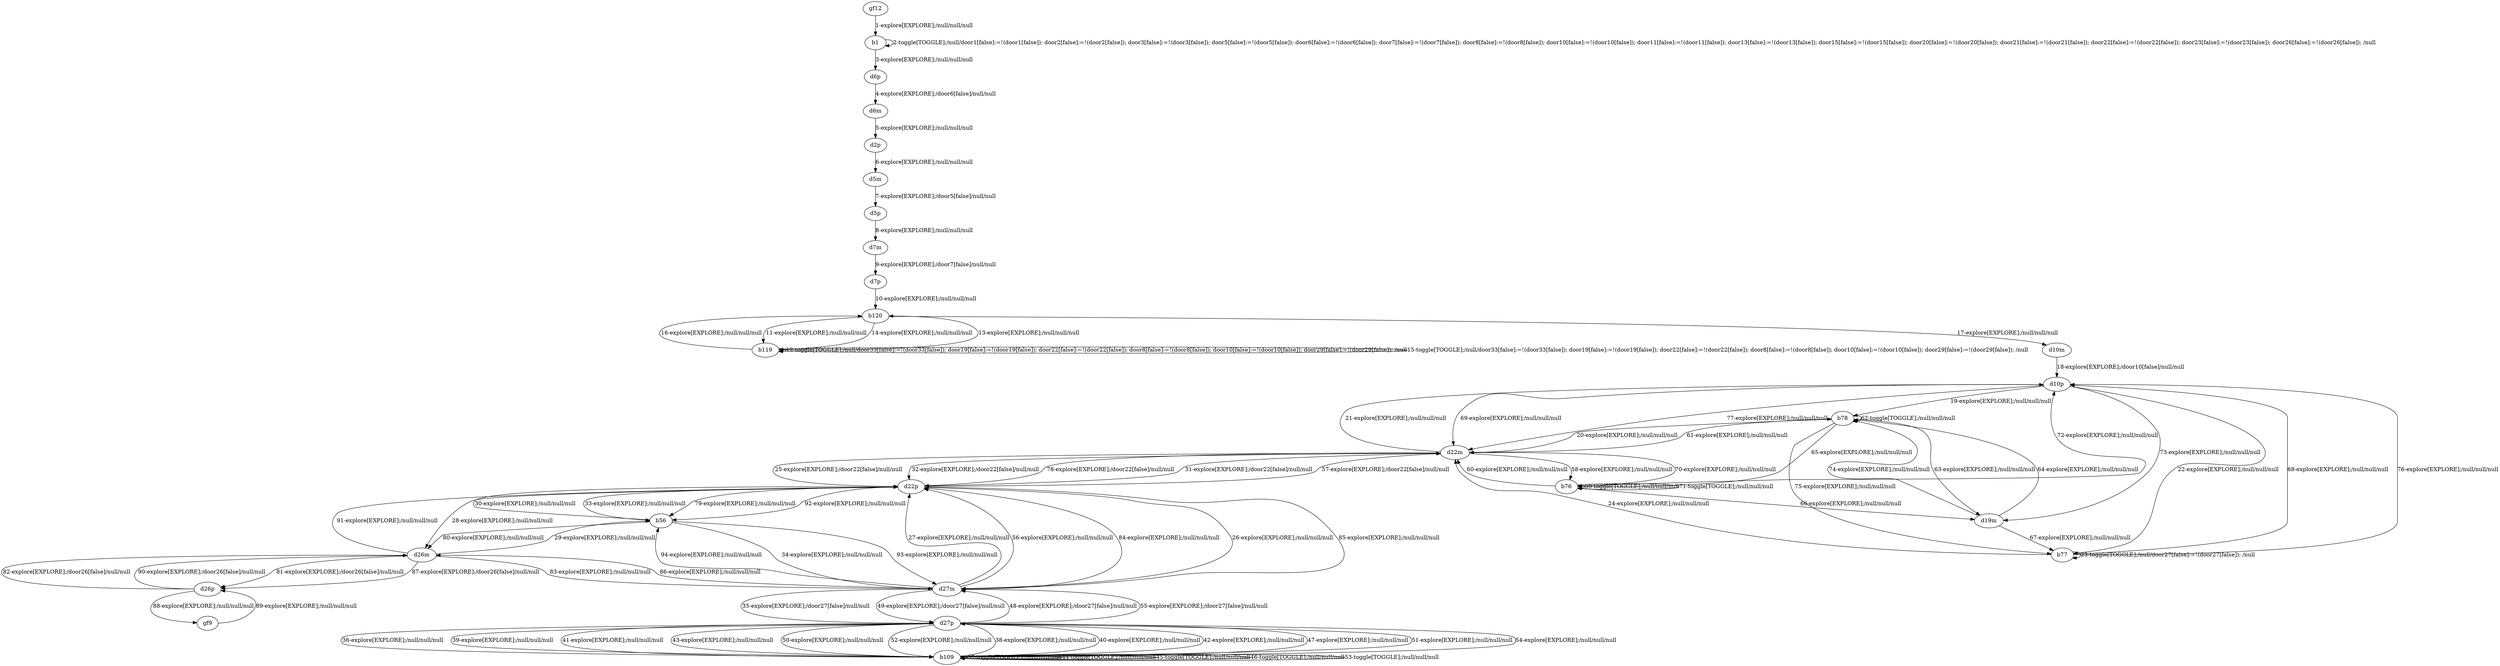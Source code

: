 # Total number of goals covered by this test: 2
# d26p --> gf9
# gf9 --> d26p

digraph g {
"gf12" -> "b1" [label = "1-explore[EXPLORE];/null/null/null"];
"b1" -> "b1" [label = "2-toggle[TOGGLE];/null/door1[false]:=!(door1[false]); door2[false]:=!(door2[false]); door3[false]:=!(door3[false]); door5[false]:=!(door5[false]); door6[false]:=!(door6[false]); door7[false]:=!(door7[false]); door8[false]:=!(door8[false]); door10[false]:=!(door10[false]); door11[false]:=!(door11[false]); door13[false]:=!(door13[false]); door15[false]:=!(door15[false]); door20[false]:=!(door20[false]); door21[false]:=!(door21[false]); door22[false]:=!(door22[false]); door23[false]:=!(door23[false]); door26[false]:=!(door26[false]); /null"];
"b1" -> "d6p" [label = "3-explore[EXPLORE];/null/null/null"];
"d6p" -> "d6m" [label = "4-explore[EXPLORE];/door6[false]/null/null"];
"d6m" -> "d2p" [label = "5-explore[EXPLORE];/null/null/null"];
"d2p" -> "d5m" [label = "6-explore[EXPLORE];/null/null/null"];
"d5m" -> "d5p" [label = "7-explore[EXPLORE];/door5[false]/null/null"];
"d5p" -> "d7m" [label = "8-explore[EXPLORE];/null/null/null"];
"d7m" -> "d7p" [label = "9-explore[EXPLORE];/door7[false]/null/null"];
"d7p" -> "b120" [label = "10-explore[EXPLORE];/null/null/null"];
"b120" -> "b119" [label = "11-explore[EXPLORE];/null/null/null"];
"b119" -> "b119" [label = "12-toggle[TOGGLE];/null/door33[false]:=!(door33[false]); door19[false]:=!(door19[false]); door22[false]:=!(door22[false]); door8[false]:=!(door8[false]); door10[false]:=!(door10[false]); door29[false]:=!(door29[false]); /null"];
"b119" -> "b120" [label = "13-explore[EXPLORE];/null/null/null"];
"b120" -> "b119" [label = "14-explore[EXPLORE];/null/null/null"];
"b119" -> "b119" [label = "15-toggle[TOGGLE];/null/door33[false]:=!(door33[false]); door19[false]:=!(door19[false]); door22[false]:=!(door22[false]); door8[false]:=!(door8[false]); door10[false]:=!(door10[false]); door29[false]:=!(door29[false]); /null"];
"b119" -> "b120" [label = "16-explore[EXPLORE];/null/null/null"];
"b120" -> "d10m" [label = "17-explore[EXPLORE];/null/null/null"];
"d10m" -> "d10p" [label = "18-explore[EXPLORE];/door10[false]/null/null"];
"d10p" -> "b78" [label = "19-explore[EXPLORE];/null/null/null"];
"b78" -> "d22m" [label = "20-explore[EXPLORE];/null/null/null"];
"d22m" -> "d10p" [label = "21-explore[EXPLORE];/null/null/null"];
"d10p" -> "b77" [label = "22-explore[EXPLORE];/null/null/null"];
"b77" -> "b77" [label = "23-toggle[TOGGLE];/null/door27[false]:=!(door27[false]); /null"];
"b77" -> "d22m" [label = "24-explore[EXPLORE];/null/null/null"];
"d22m" -> "d22p" [label = "25-explore[EXPLORE];/door22[false]/null/null"];
"d22p" -> "d27m" [label = "26-explore[EXPLORE];/null/null/null"];
"d27m" -> "d22p" [label = "27-explore[EXPLORE];/null/null/null"];
"d22p" -> "d26m" [label = "28-explore[EXPLORE];/null/null/null"];
"d26m" -> "b56" [label = "29-explore[EXPLORE];/null/null/null"];
"b56" -> "d22p" [label = "30-explore[EXPLORE];/null/null/null"];
"d22p" -> "d22m" [label = "31-explore[EXPLORE];/door22[false]/null/null"];
"d22m" -> "d22p" [label = "32-explore[EXPLORE];/door22[false]/null/null"];
"d22p" -> "b56" [label = "33-explore[EXPLORE];/null/null/null"];
"b56" -> "d27m" [label = "34-explore[EXPLORE];/null/null/null"];
"d27m" -> "d27p" [label = "35-explore[EXPLORE];/door27[false]/null/null"];
"d27p" -> "b109" [label = "36-explore[EXPLORE];/null/null/null"];
"b109" -> "b109" [label = "37-toggle[TOGGLE];/null/null/null"];
"b109" -> "d27p" [label = "38-explore[EXPLORE];/null/null/null"];
"d27p" -> "b109" [label = "39-explore[EXPLORE];/null/null/null"];
"b109" -> "d27p" [label = "40-explore[EXPLORE];/null/null/null"];
"d27p" -> "b109" [label = "41-explore[EXPLORE];/null/null/null"];
"b109" -> "d27p" [label = "42-explore[EXPLORE];/null/null/null"];
"d27p" -> "b109" [label = "43-explore[EXPLORE];/null/null/null"];
"b109" -> "b109" [label = "44-toggle[TOGGLE];/null/null/null"];
"b109" -> "b109" [label = "45-toggle[TOGGLE];/null/null/null"];
"b109" -> "b109" [label = "46-toggle[TOGGLE];/null/null/null"];
"b109" -> "d27p" [label = "47-explore[EXPLORE];/null/null/null"];
"d27p" -> "d27m" [label = "48-explore[EXPLORE];/door27[false]/null/null"];
"d27m" -> "d27p" [label = "49-explore[EXPLORE];/door27[false]/null/null"];
"d27p" -> "b109" [label = "50-explore[EXPLORE];/null/null/null"];
"b109" -> "d27p" [label = "51-explore[EXPLORE];/null/null/null"];
"d27p" -> "b109" [label = "52-explore[EXPLORE];/null/null/null"];
"b109" -> "b109" [label = "53-toggle[TOGGLE];/null/null/null"];
"b109" -> "d27p" [label = "54-explore[EXPLORE];/null/null/null"];
"d27p" -> "d27m" [label = "55-explore[EXPLORE];/door27[false]/null/null"];
"d27m" -> "d22p" [label = "56-explore[EXPLORE];/null/null/null"];
"d22p" -> "d22m" [label = "57-explore[EXPLORE];/door22[false]/null/null"];
"d22m" -> "b76" [label = "58-explore[EXPLORE];/null/null/null"];
"b76" -> "b76" [label = "59-toggle[TOGGLE];/null/null/null"];
"b76" -> "d22m" [label = "60-explore[EXPLORE];/null/null/null"];
"d22m" -> "b78" [label = "61-explore[EXPLORE];/null/null/null"];
"b78" -> "b78" [label = "62-toggle[TOGGLE];/null/null/null"];
"b78" -> "d19m" [label = "63-explore[EXPLORE];/null/null/null"];
"d19m" -> "b78" [label = "64-explore[EXPLORE];/null/null/null"];
"b78" -> "b76" [label = "65-explore[EXPLORE];/null/null/null"];
"b76" -> "d19m" [label = "66-explore[EXPLORE];/null/null/null"];
"d19m" -> "b77" [label = "67-explore[EXPLORE];/null/null/null"];
"b77" -> "d10p" [label = "68-explore[EXPLORE];/null/null/null"];
"d10p" -> "d22m" [label = "69-explore[EXPLORE];/null/null/null"];
"d22m" -> "b76" [label = "70-explore[EXPLORE];/null/null/null"];
"b76" -> "b76" [label = "71-toggle[TOGGLE];/null/null/null"];
"b76" -> "d10p" [label = "72-explore[EXPLORE];/null/null/null"];
"d10p" -> "d19m" [label = "73-explore[EXPLORE];/null/null/null"];
"d19m" -> "b78" [label = "74-explore[EXPLORE];/null/null/null"];
"b78" -> "b77" [label = "75-explore[EXPLORE];/null/null/null"];
"b77" -> "d10p" [label = "76-explore[EXPLORE];/null/null/null"];
"d10p" -> "d22m" [label = "77-explore[EXPLORE];/null/null/null"];
"d22m" -> "d22p" [label = "78-explore[EXPLORE];/door22[false]/null/null"];
"d22p" -> "b56" [label = "79-explore[EXPLORE];/null/null/null"];
"b56" -> "d26m" [label = "80-explore[EXPLORE];/null/null/null"];
"d26m" -> "d26p" [label = "81-explore[EXPLORE];/door26[false]/null/null"];
"d26p" -> "d26m" [label = "82-explore[EXPLORE];/door26[false]/null/null"];
"d26m" -> "d27m" [label = "83-explore[EXPLORE];/null/null/null"];
"d27m" -> "d22p" [label = "84-explore[EXPLORE];/null/null/null"];
"d22p" -> "d27m" [label = "85-explore[EXPLORE];/null/null/null"];
"d27m" -> "d26m" [label = "86-explore[EXPLORE];/null/null/null"];
"d26m" -> "d26p" [label = "87-explore[EXPLORE];/door26[false]/null/null"];
"d26p" -> "gf9" [label = "88-explore[EXPLORE];/null/null/null"];
"gf9" -> "d26p" [label = "89-explore[EXPLORE];/null/null/null"];
"d26p" -> "d26m" [label = "90-explore[EXPLORE];/door26[false]/null/null"];
"d26m" -> "d22p" [label = "91-explore[EXPLORE];/null/null/null"];
"d22p" -> "b56" [label = "92-explore[EXPLORE];/null/null/null"];
"b56" -> "d27m" [label = "93-explore[EXPLORE];/null/null/null"];
"d27m" -> "b56" [label = "94-explore[EXPLORE];/null/null/null"];
}